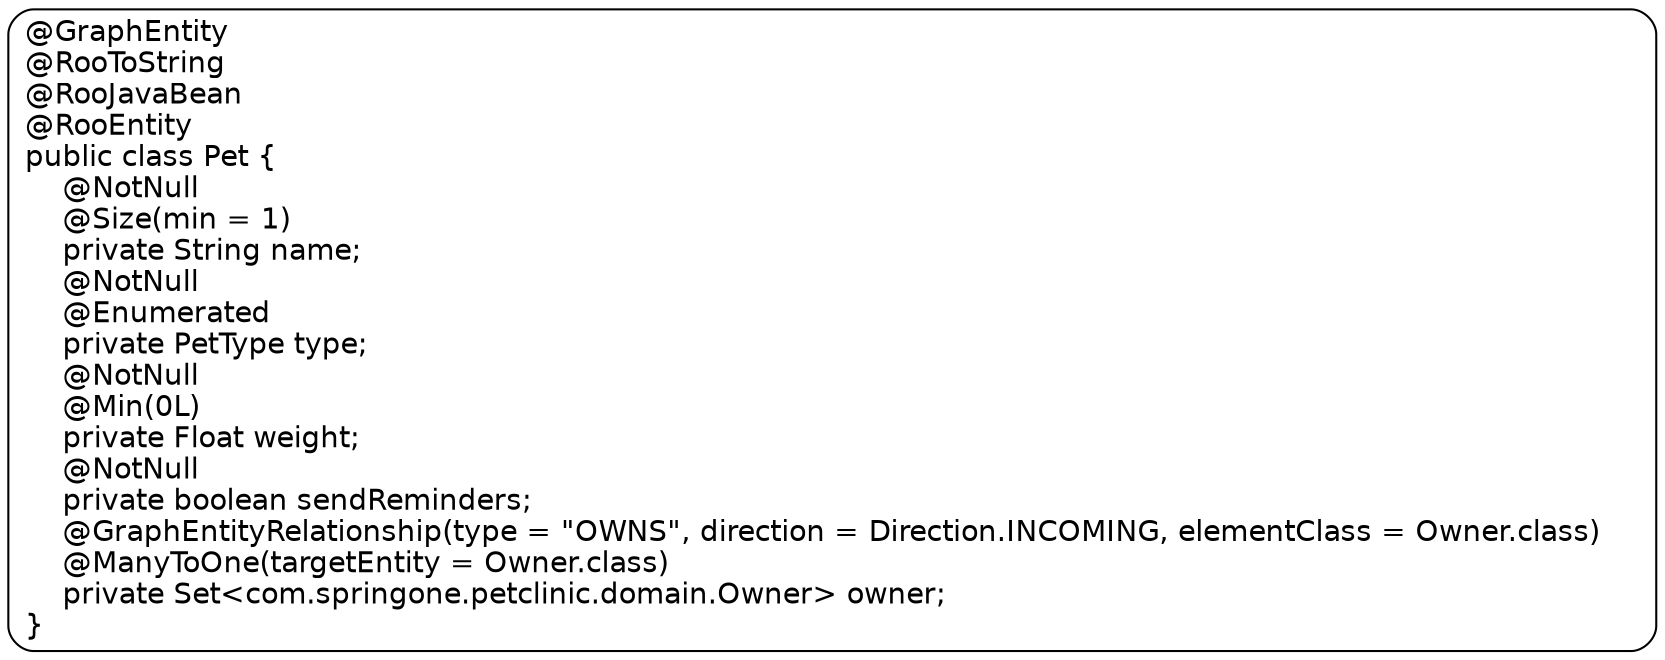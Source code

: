 digraph Pet {
  node [
    fontname = "Bitstream Vera Sans"
    shape = "Mrecord"
  ]
  edge [
    fontname = "Bitstream Vera Sans"
  ]

  Pet [
    
    label = "{@GraphEntity\
    \l@RooToString\
    \l@RooJavaBean\
    \l@RooEntity\
    \lpublic class Pet \{\
    \l\    @NotNull\
    \l\    @Size(min = 1)\
    \l\    private String name;\
    \l\    @NotNull\
    \l\    @Enumerated\
    \l\    private PetType type;\
    \l\    @NotNull\
    \l\    @Min(0L)\
    \l\    private Float weight;\
    \l\    @NotNull\
    \l\    private boolean sendReminders;\
    \l\    @GraphEntityRelationship(type = \"OWNS\", direction = Direction.INCOMING, elementClass = Owner.class)\
    \l\    @ManyToOne(targetEntity = Owner.class)\
    \l\    private Set\<com.springone.petclinic.domain.Owner\> owner;\
    \l\}\
    \l}"
  ]

}
